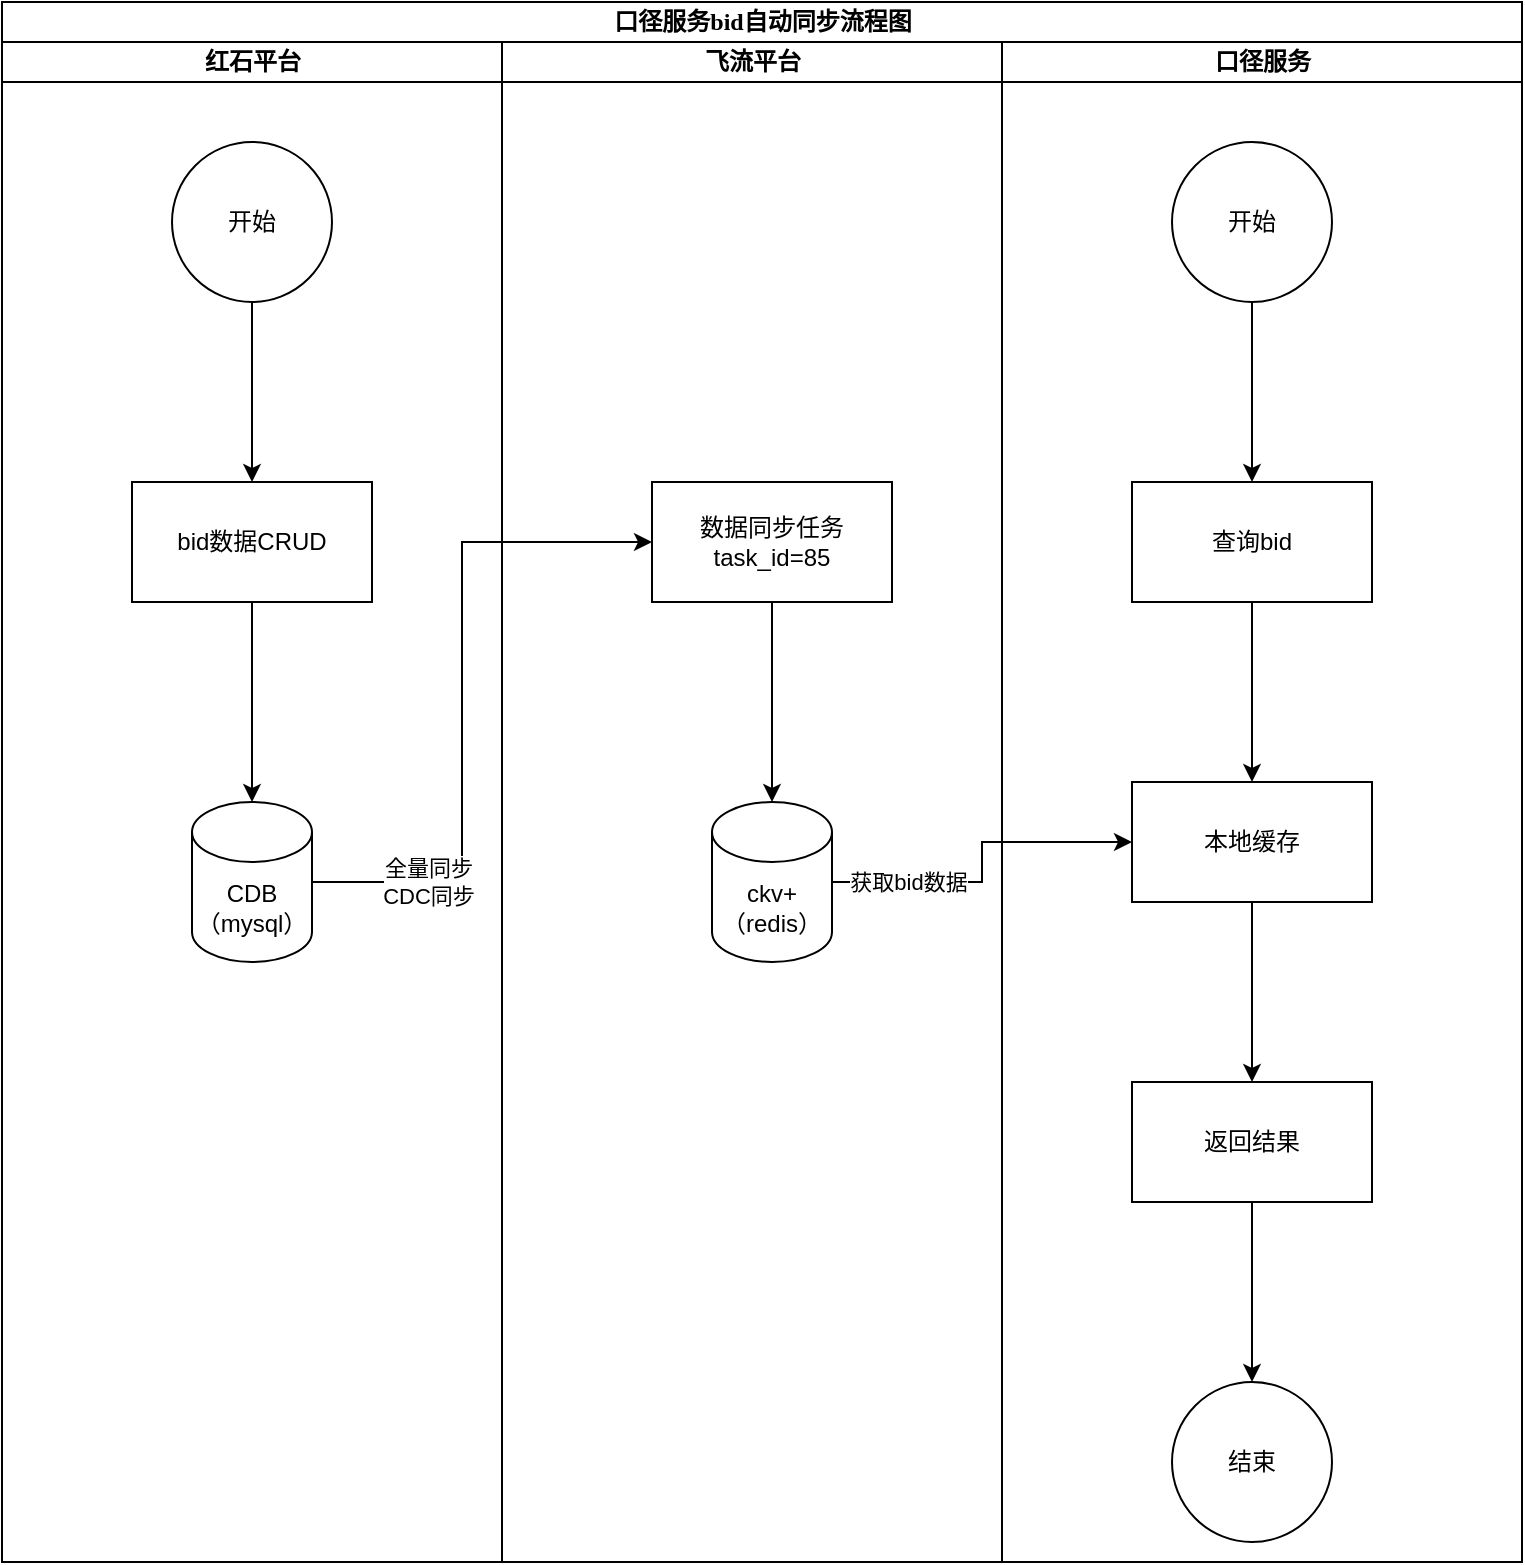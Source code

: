 <mxfile version="21.6.2" type="github">
  <diagram name="Page-1" id="0783ab3e-0a74-02c8-0abd-f7b4e66b4bec">
    <mxGraphModel dx="1434" dy="827" grid="1" gridSize="10" guides="1" tooltips="1" connect="1" arrows="1" fold="1" page="1" pageScale="1" pageWidth="850" pageHeight="1100" background="none" math="0" shadow="0">
      <root>
        <mxCell id="0" />
        <mxCell id="1" parent="0" />
        <mxCell id="1c1d494c118603dd-1" value="口径服务bid自动同步流程图" style="swimlane;html=1;childLayout=stackLayout;startSize=20;rounded=0;shadow=0;comic=0;labelBackgroundColor=none;strokeWidth=1;fontFamily=Verdana;fontSize=12;align=center;" parent="1" vertex="1">
          <mxGeometry x="40" y="60" width="760" height="780" as="geometry" />
        </mxCell>
        <mxCell id="1c1d494c118603dd-2" value="红石平台" style="swimlane;html=1;startSize=20;" parent="1c1d494c118603dd-1" vertex="1">
          <mxGeometry y="20" width="250" height="760" as="geometry" />
        </mxCell>
        <mxCell id="sFa2hMkLd4iDLPOs6Pcz-5" value="" style="edgeStyle=orthogonalEdgeStyle;rounded=0;orthogonalLoop=1;jettySize=auto;html=1;" edge="1" parent="1c1d494c118603dd-2" source="sFa2hMkLd4iDLPOs6Pcz-1" target="sFa2hMkLd4iDLPOs6Pcz-2">
          <mxGeometry relative="1" as="geometry" />
        </mxCell>
        <mxCell id="sFa2hMkLd4iDLPOs6Pcz-1" value="bid数据CRUD" style="rounded=0;whiteSpace=wrap;html=1;" vertex="1" parent="1c1d494c118603dd-2">
          <mxGeometry x="65" y="220" width="120" height="60" as="geometry" />
        </mxCell>
        <mxCell id="sFa2hMkLd4iDLPOs6Pcz-2" value="CDB（mysql）" style="shape=cylinder3;whiteSpace=wrap;html=1;boundedLbl=1;backgroundOutline=1;size=15;" vertex="1" parent="1c1d494c118603dd-2">
          <mxGeometry x="95" y="380" width="60" height="80" as="geometry" />
        </mxCell>
        <mxCell id="sFa2hMkLd4iDLPOs6Pcz-4" value="" style="edgeStyle=orthogonalEdgeStyle;rounded=0;orthogonalLoop=1;jettySize=auto;html=1;" edge="1" parent="1c1d494c118603dd-2" source="sFa2hMkLd4iDLPOs6Pcz-3" target="sFa2hMkLd4iDLPOs6Pcz-1">
          <mxGeometry relative="1" as="geometry" />
        </mxCell>
        <mxCell id="sFa2hMkLd4iDLPOs6Pcz-3" value="开始" style="ellipse;whiteSpace=wrap;html=1;aspect=fixed;" vertex="1" parent="1c1d494c118603dd-2">
          <mxGeometry x="85" y="50" width="80" height="80" as="geometry" />
        </mxCell>
        <mxCell id="1c1d494c118603dd-3" value="飞流平台" style="swimlane;html=1;startSize=20;" parent="1c1d494c118603dd-1" vertex="1">
          <mxGeometry x="250" y="20" width="250" height="760" as="geometry" />
        </mxCell>
        <mxCell id="sFa2hMkLd4iDLPOs6Pcz-10" value="" style="edgeStyle=orthogonalEdgeStyle;rounded=0;orthogonalLoop=1;jettySize=auto;html=1;" edge="1" parent="1c1d494c118603dd-3" source="sFa2hMkLd4iDLPOs6Pcz-6" target="sFa2hMkLd4iDLPOs6Pcz-7">
          <mxGeometry relative="1" as="geometry" />
        </mxCell>
        <mxCell id="sFa2hMkLd4iDLPOs6Pcz-6" value="数据同步任务&lt;br&gt;task_id=85" style="rounded=0;whiteSpace=wrap;html=1;" vertex="1" parent="1c1d494c118603dd-3">
          <mxGeometry x="75" y="220" width="120" height="60" as="geometry" />
        </mxCell>
        <mxCell id="sFa2hMkLd4iDLPOs6Pcz-7" value="ckv+（redis）" style="shape=cylinder3;whiteSpace=wrap;html=1;boundedLbl=1;backgroundOutline=1;size=15;" vertex="1" parent="1c1d494c118603dd-3">
          <mxGeometry x="105" y="380" width="60" height="80" as="geometry" />
        </mxCell>
        <mxCell id="sFa2hMkLd4iDLPOs6Pcz-8" style="edgeStyle=orthogonalEdgeStyle;rounded=0;orthogonalLoop=1;jettySize=auto;html=1;exitX=1;exitY=0.5;exitDx=0;exitDy=0;exitPerimeter=0;entryX=0;entryY=0.5;entryDx=0;entryDy=0;" edge="1" parent="1c1d494c118603dd-1" source="sFa2hMkLd4iDLPOs6Pcz-2" target="sFa2hMkLd4iDLPOs6Pcz-6">
          <mxGeometry relative="1" as="geometry">
            <Array as="points">
              <mxPoint x="230" y="440" />
              <mxPoint x="230" y="270" />
            </Array>
          </mxGeometry>
        </mxCell>
        <mxCell id="sFa2hMkLd4iDLPOs6Pcz-9" value="全量同步&lt;br&gt;CDC同步" style="edgeLabel;html=1;align=center;verticalAlign=middle;resizable=0;points=[];" vertex="1" connectable="0" parent="sFa2hMkLd4iDLPOs6Pcz-8">
          <mxGeometry x="-0.659" relative="1" as="geometry">
            <mxPoint as="offset" />
          </mxGeometry>
        </mxCell>
        <mxCell id="sFa2hMkLd4iDLPOs6Pcz-16" style="edgeStyle=orthogonalEdgeStyle;rounded=0;orthogonalLoop=1;jettySize=auto;html=1;entryX=0;entryY=0.5;entryDx=0;entryDy=0;" edge="1" parent="1c1d494c118603dd-1" source="sFa2hMkLd4iDLPOs6Pcz-7" target="sFa2hMkLd4iDLPOs6Pcz-14">
          <mxGeometry relative="1" as="geometry" />
        </mxCell>
        <mxCell id="sFa2hMkLd4iDLPOs6Pcz-17" value="获取bid数据" style="edgeLabel;html=1;align=center;verticalAlign=middle;resizable=0;points=[];" vertex="1" connectable="0" parent="sFa2hMkLd4iDLPOs6Pcz-16">
          <mxGeometry x="-0.553" y="-2" relative="1" as="geometry">
            <mxPoint y="-2" as="offset" />
          </mxGeometry>
        </mxCell>
        <mxCell id="1c1d494c118603dd-4" value="口径服务" style="swimlane;html=1;startSize=20;" parent="1c1d494c118603dd-1" vertex="1">
          <mxGeometry x="500" y="20" width="260" height="760" as="geometry" />
        </mxCell>
        <mxCell id="sFa2hMkLd4iDLPOs6Pcz-13" value="" style="edgeStyle=orthogonalEdgeStyle;rounded=0;orthogonalLoop=1;jettySize=auto;html=1;" edge="1" parent="1c1d494c118603dd-4" source="sFa2hMkLd4iDLPOs6Pcz-11" target="sFa2hMkLd4iDLPOs6Pcz-12">
          <mxGeometry relative="1" as="geometry" />
        </mxCell>
        <mxCell id="sFa2hMkLd4iDLPOs6Pcz-11" value="开始" style="ellipse;whiteSpace=wrap;html=1;aspect=fixed;" vertex="1" parent="1c1d494c118603dd-4">
          <mxGeometry x="85" y="50" width="80" height="80" as="geometry" />
        </mxCell>
        <mxCell id="sFa2hMkLd4iDLPOs6Pcz-15" value="" style="edgeStyle=orthogonalEdgeStyle;rounded=0;orthogonalLoop=1;jettySize=auto;html=1;" edge="1" parent="1c1d494c118603dd-4" source="sFa2hMkLd4iDLPOs6Pcz-12" target="sFa2hMkLd4iDLPOs6Pcz-14">
          <mxGeometry relative="1" as="geometry" />
        </mxCell>
        <mxCell id="sFa2hMkLd4iDLPOs6Pcz-12" value="查询bid" style="rounded=0;whiteSpace=wrap;html=1;" vertex="1" parent="1c1d494c118603dd-4">
          <mxGeometry x="65" y="220" width="120" height="60" as="geometry" />
        </mxCell>
        <mxCell id="sFa2hMkLd4iDLPOs6Pcz-19" value="" style="edgeStyle=orthogonalEdgeStyle;rounded=0;orthogonalLoop=1;jettySize=auto;html=1;" edge="1" parent="1c1d494c118603dd-4" source="sFa2hMkLd4iDLPOs6Pcz-14" target="sFa2hMkLd4iDLPOs6Pcz-18">
          <mxGeometry relative="1" as="geometry" />
        </mxCell>
        <mxCell id="sFa2hMkLd4iDLPOs6Pcz-14" value="本地缓存" style="rounded=0;whiteSpace=wrap;html=1;" vertex="1" parent="1c1d494c118603dd-4">
          <mxGeometry x="65" y="370" width="120" height="60" as="geometry" />
        </mxCell>
        <mxCell id="sFa2hMkLd4iDLPOs6Pcz-21" value="" style="edgeStyle=orthogonalEdgeStyle;rounded=0;orthogonalLoop=1;jettySize=auto;html=1;" edge="1" parent="1c1d494c118603dd-4" source="sFa2hMkLd4iDLPOs6Pcz-18" target="sFa2hMkLd4iDLPOs6Pcz-20">
          <mxGeometry relative="1" as="geometry" />
        </mxCell>
        <mxCell id="sFa2hMkLd4iDLPOs6Pcz-18" value="返回结果" style="rounded=0;whiteSpace=wrap;html=1;" vertex="1" parent="1c1d494c118603dd-4">
          <mxGeometry x="65" y="520" width="120" height="60" as="geometry" />
        </mxCell>
        <mxCell id="sFa2hMkLd4iDLPOs6Pcz-20" value="结束" style="ellipse;whiteSpace=wrap;html=1;aspect=fixed;" vertex="1" parent="1c1d494c118603dd-4">
          <mxGeometry x="85" y="670" width="80" height="80" as="geometry" />
        </mxCell>
      </root>
    </mxGraphModel>
  </diagram>
</mxfile>
